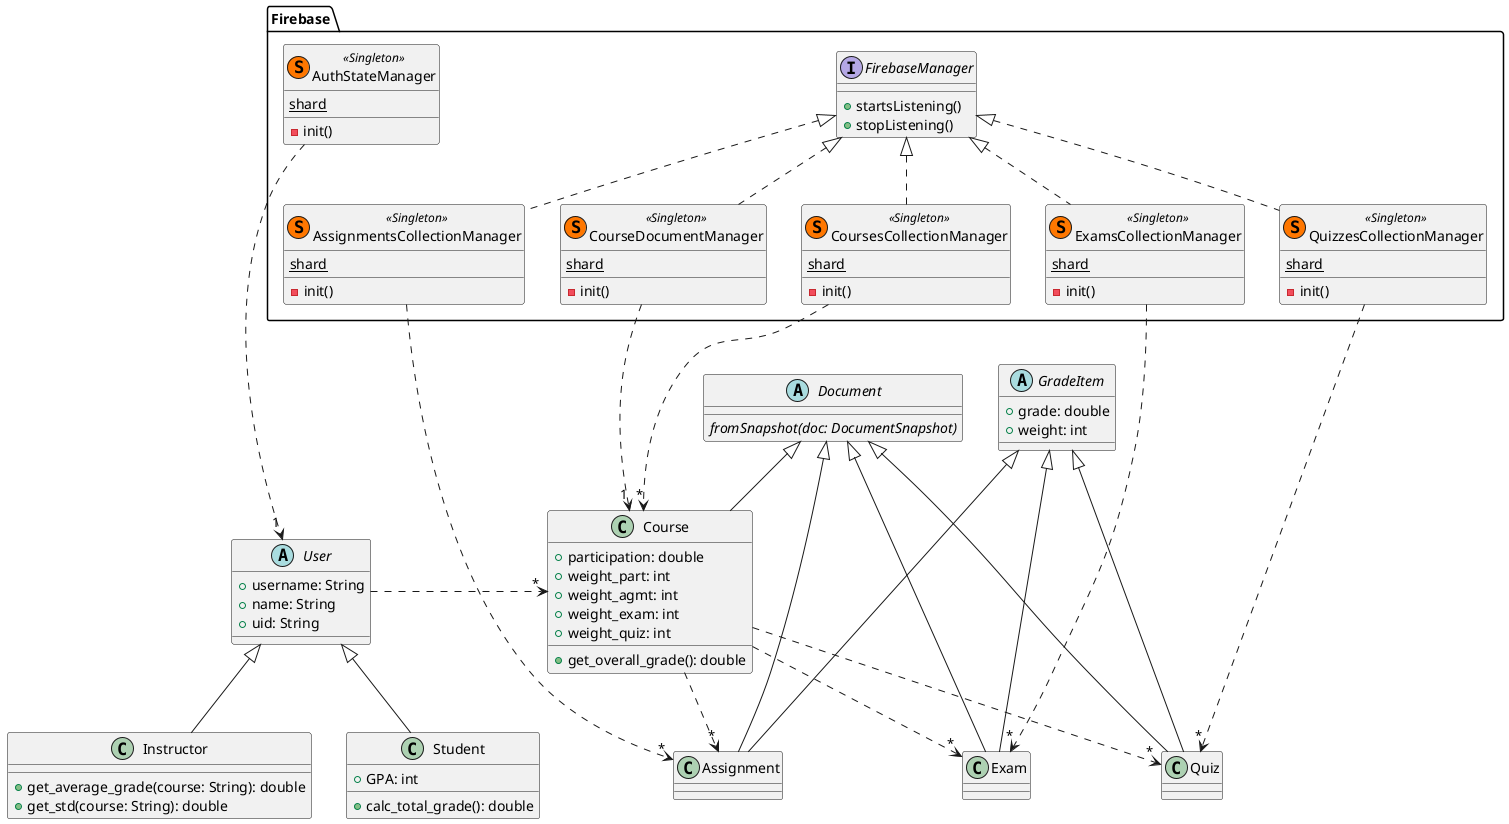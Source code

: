 @startuml ios_class
abstract class User {
    +username: String
    +name: String
    +uid: String
}

class Student {
    +GPA: int
    +calc_total_grade(): double
}

class Instructor {
    +get_average_grade(course: String): double
    +get_std(course: String): double
}

package Firebase {
    interface FirebaseManager {
        +startsListening()
        +stopListening()
    }

    class CoursesCollectionManager << (S,#FF7700) Singleton >> {
        {static} shard
        -init()
    }

    class CourseDocumentManager << (S,#FF7700) Singleton >> {
        {static} shard
        -init()
    }

    class AssignmentsCollectionManager << (S,#FF7700) Singleton >> {
        {static} shard
        -init()
    }

    class ExamsCollectionManager << (S,#FF7700) Singleton >> {
        {static} shard
        -init()
    }

    class QuizzesCollectionManager << (S,#FF7700) Singleton >> {
        {static} shard
        -init()
    }

    class AuthStateManager << (S,#FF7700) Singleton >> {
        {static} shard
        -init()
    }
}

abstract class Document {
    {abstract} fromSnapshot(doc: DocumentSnapshot)
}

class Course {
    +participation: double
    +weight_part: int
    +weight_agmt: int
    +weight_exam: int
    +weight_quiz: int

    +get_overall_grade(): double
}

class Assignment {
}

class Exam {
}

class Quiz {

}

abstract class GradeItem {
    +grade: double
    +weight: int
}

User <|-- Student
User <|-- Instructor
User .> "*" Course

Course ..> "*" Assignment
Course ..> "*" Exam
Course ..> "*" Quiz

Document <|-- Course
Document <|-- Assignment
Document <|-- Quiz
Document <|-- Exam

GradeItem <|--- Assignment
GradeItem <|--- Quiz
GradeItem <|--- Exam

AuthStateManager ....> "1" User

CoursesCollectionManager ..> "*" Course
CourseDocumentManager ..> "1" Course

AssignmentsCollectionManager ..> "*" Assignment
ExamsCollectionManager ..> "*" Exam
QuizzesCollectionManager ..> "*" Quiz

FirebaseManager <|.. CoursesCollectionManager
FirebaseManager <|.. CourseDocumentManager
FirebaseManager <|.. AssignmentsCollectionManager
FirebaseManager <|.. ExamsCollectionManager
FirebaseManager <|.. QuizzesCollectionManager

@enduml